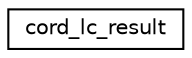 digraph "Graphical Class Hierarchy"
{
 // LATEX_PDF_SIZE
  edge [fontname="Helvetica",fontsize="10",labelfontname="Helvetica",labelfontsize="10"];
  node [fontname="Helvetica",fontsize="10",shape=record];
  rankdir="LR";
  Node0 [label="cord_lc_result",height=0.2,width=0.4,color="black", fillcolor="white", style="filled",URL="$structcord__lc__result.html",tooltip="Result of lookup."];
}
